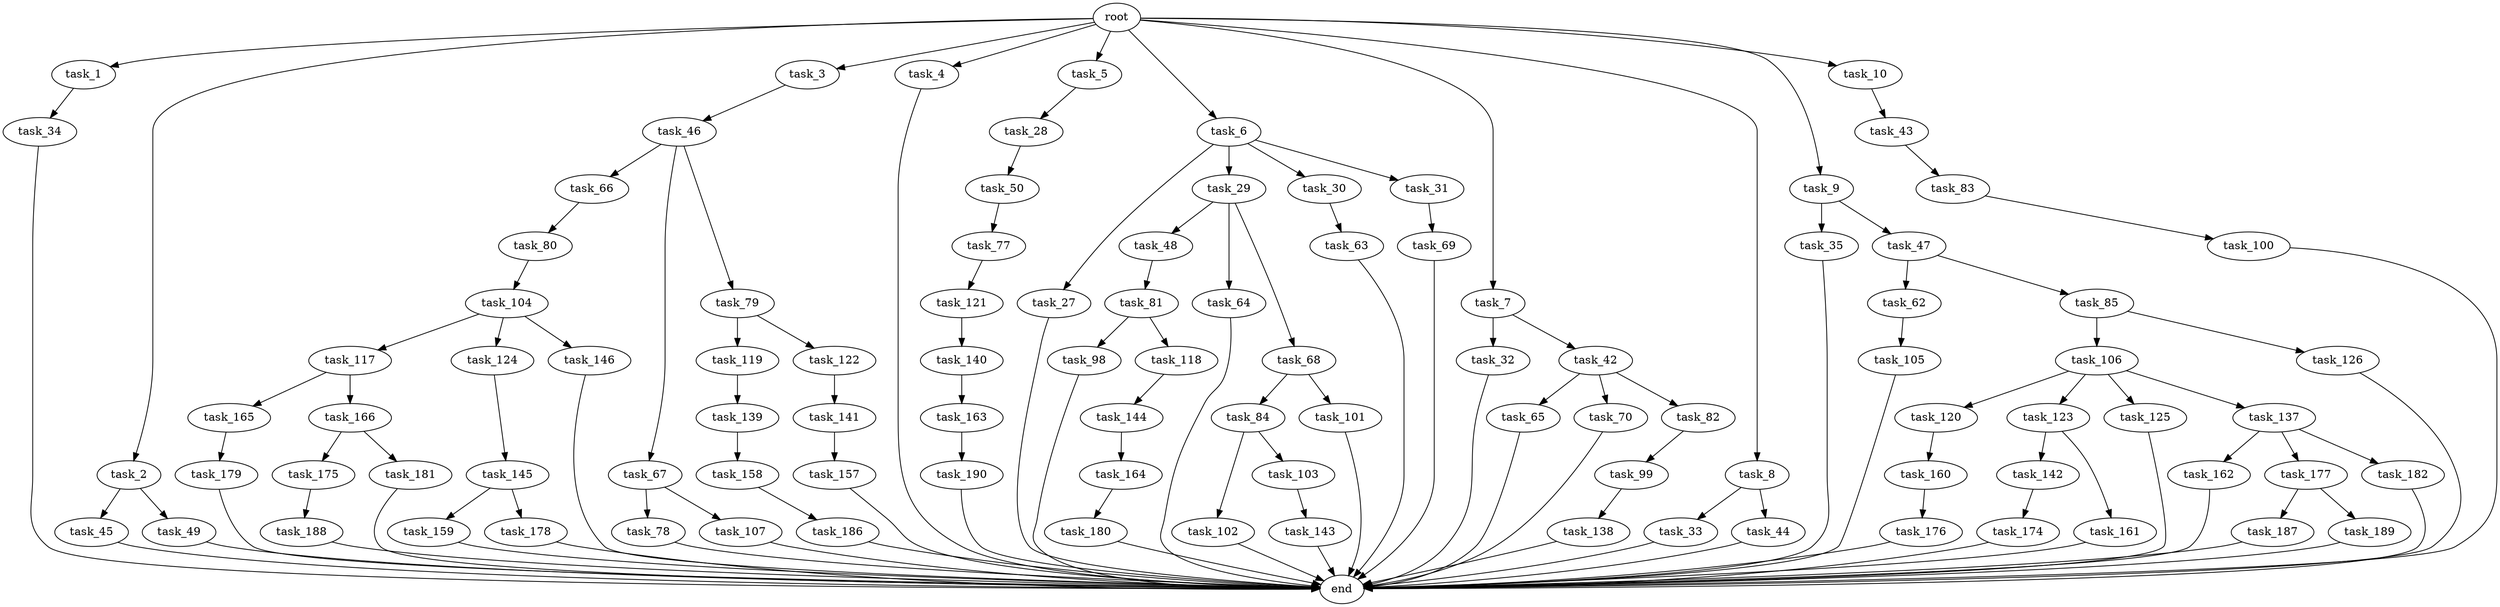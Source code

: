 digraph G {
  root [size="0.000000"];
  task_1 [size="102.400000"];
  task_2 [size="102.400000"];
  task_3 [size="102.400000"];
  task_4 [size="102.400000"];
  task_5 [size="102.400000"];
  task_6 [size="102.400000"];
  task_7 [size="102.400000"];
  task_8 [size="102.400000"];
  task_9 [size="102.400000"];
  task_10 [size="102.400000"];
  task_27 [size="13743895347.200001"];
  task_28 [size="69578470195.199997"];
  task_29 [size="13743895347.200001"];
  task_30 [size="13743895347.200001"];
  task_31 [size="13743895347.200001"];
  task_32 [size="54975581388.800003"];
  task_33 [size="13743895347.200001"];
  task_34 [size="7730941132.800000"];
  task_35 [size="13743895347.200001"];
  task_42 [size="54975581388.800003"];
  task_43 [size="13743895347.200001"];
  task_44 [size="13743895347.200001"];
  task_45 [size="69578470195.199997"];
  task_46 [size="54975581388.800003"];
  task_47 [size="13743895347.200001"];
  task_48 [size="42090679500.800003"];
  task_49 [size="69578470195.199997"];
  task_50 [size="30923764531.200001"];
  task_62 [size="21474836480.000000"];
  task_63 [size="85899345920.000000"];
  task_64 [size="42090679500.800003"];
  task_65 [size="30923764531.200001"];
  task_66 [size="54975581388.800003"];
  task_67 [size="54975581388.800003"];
  task_68 [size="42090679500.800003"];
  task_69 [size="13743895347.200001"];
  task_70 [size="30923764531.200001"];
  task_77 [size="13743895347.200001"];
  task_78 [size="7730941132.800000"];
  task_79 [size="54975581388.800003"];
  task_80 [size="21474836480.000000"];
  task_81 [size="7730941132.800000"];
  task_82 [size="30923764531.200001"];
  task_83 [size="85899345920.000000"];
  task_84 [size="30923764531.200001"];
  task_85 [size="21474836480.000000"];
  task_98 [size="85899345920.000000"];
  task_99 [size="3435973836.800000"];
  task_100 [size="21474836480.000000"];
  task_101 [size="30923764531.200001"];
  task_102 [size="69578470195.199997"];
  task_103 [size="69578470195.199997"];
  task_104 [size="42090679500.800003"];
  task_105 [size="13743895347.200001"];
  task_106 [size="21474836480.000000"];
  task_107 [size="7730941132.800000"];
  task_117 [size="54975581388.800003"];
  task_118 [size="85899345920.000000"];
  task_119 [size="30923764531.200001"];
  task_120 [size="54975581388.800003"];
  task_121 [size="21474836480.000000"];
  task_122 [size="30923764531.200001"];
  task_123 [size="54975581388.800003"];
  task_124 [size="54975581388.800003"];
  task_125 [size="54975581388.800003"];
  task_126 [size="21474836480.000000"];
  task_137 [size="54975581388.800003"];
  task_138 [size="21474836480.000000"];
  task_139 [size="69578470195.199997"];
  task_140 [size="21474836480.000000"];
  task_141 [size="54975581388.800003"];
  task_142 [size="42090679500.800003"];
  task_143 [size="3435973836.800000"];
  task_144 [size="7730941132.800000"];
  task_145 [size="42090679500.800003"];
  task_146 [size="54975581388.800003"];
  task_157 [size="69578470195.199997"];
  task_158 [size="69578470195.199997"];
  task_159 [size="30923764531.200001"];
  task_160 [size="13743895347.200001"];
  task_161 [size="42090679500.800003"];
  task_162 [size="3435973836.800000"];
  task_163 [size="42090679500.800003"];
  task_164 [size="7730941132.800000"];
  task_165 [size="7730941132.800000"];
  task_166 [size="7730941132.800000"];
  task_174 [size="69578470195.199997"];
  task_175 [size="3435973836.800000"];
  task_176 [size="85899345920.000000"];
  task_177 [size="3435973836.800000"];
  task_178 [size="30923764531.200001"];
  task_179 [size="21474836480.000000"];
  task_180 [size="21474836480.000000"];
  task_181 [size="3435973836.800000"];
  task_182 [size="3435973836.800000"];
  task_186 [size="3435973836.800000"];
  task_187 [size="42090679500.800003"];
  task_188 [size="42090679500.800003"];
  task_189 [size="42090679500.800003"];
  task_190 [size="85899345920.000000"];
  end [size="0.000000"];

  root -> task_1 [size="1.000000"];
  root -> task_2 [size="1.000000"];
  root -> task_3 [size="1.000000"];
  root -> task_4 [size="1.000000"];
  root -> task_5 [size="1.000000"];
  root -> task_6 [size="1.000000"];
  root -> task_7 [size="1.000000"];
  root -> task_8 [size="1.000000"];
  root -> task_9 [size="1.000000"];
  root -> task_10 [size="1.000000"];
  task_1 -> task_34 [size="75497472.000000"];
  task_2 -> task_45 [size="679477248.000000"];
  task_2 -> task_49 [size="679477248.000000"];
  task_3 -> task_46 [size="536870912.000000"];
  task_4 -> end [size="1.000000"];
  task_5 -> task_28 [size="679477248.000000"];
  task_6 -> task_27 [size="134217728.000000"];
  task_6 -> task_29 [size="134217728.000000"];
  task_6 -> task_30 [size="134217728.000000"];
  task_6 -> task_31 [size="134217728.000000"];
  task_7 -> task_32 [size="536870912.000000"];
  task_7 -> task_42 [size="536870912.000000"];
  task_8 -> task_33 [size="134217728.000000"];
  task_8 -> task_44 [size="134217728.000000"];
  task_9 -> task_35 [size="134217728.000000"];
  task_9 -> task_47 [size="134217728.000000"];
  task_10 -> task_43 [size="134217728.000000"];
  task_27 -> end [size="1.000000"];
  task_28 -> task_50 [size="301989888.000000"];
  task_29 -> task_48 [size="411041792.000000"];
  task_29 -> task_64 [size="411041792.000000"];
  task_29 -> task_68 [size="411041792.000000"];
  task_30 -> task_63 [size="838860800.000000"];
  task_31 -> task_69 [size="134217728.000000"];
  task_32 -> end [size="1.000000"];
  task_33 -> end [size="1.000000"];
  task_34 -> end [size="1.000000"];
  task_35 -> end [size="1.000000"];
  task_42 -> task_65 [size="301989888.000000"];
  task_42 -> task_70 [size="301989888.000000"];
  task_42 -> task_82 [size="301989888.000000"];
  task_43 -> task_83 [size="838860800.000000"];
  task_44 -> end [size="1.000000"];
  task_45 -> end [size="1.000000"];
  task_46 -> task_66 [size="536870912.000000"];
  task_46 -> task_67 [size="536870912.000000"];
  task_46 -> task_79 [size="536870912.000000"];
  task_47 -> task_62 [size="209715200.000000"];
  task_47 -> task_85 [size="209715200.000000"];
  task_48 -> task_81 [size="75497472.000000"];
  task_49 -> end [size="1.000000"];
  task_50 -> task_77 [size="134217728.000000"];
  task_62 -> task_105 [size="134217728.000000"];
  task_63 -> end [size="1.000000"];
  task_64 -> end [size="1.000000"];
  task_65 -> end [size="1.000000"];
  task_66 -> task_80 [size="209715200.000000"];
  task_67 -> task_78 [size="75497472.000000"];
  task_67 -> task_107 [size="75497472.000000"];
  task_68 -> task_84 [size="301989888.000000"];
  task_68 -> task_101 [size="301989888.000000"];
  task_69 -> end [size="1.000000"];
  task_70 -> end [size="1.000000"];
  task_77 -> task_121 [size="209715200.000000"];
  task_78 -> end [size="1.000000"];
  task_79 -> task_119 [size="301989888.000000"];
  task_79 -> task_122 [size="301989888.000000"];
  task_80 -> task_104 [size="411041792.000000"];
  task_81 -> task_98 [size="838860800.000000"];
  task_81 -> task_118 [size="838860800.000000"];
  task_82 -> task_99 [size="33554432.000000"];
  task_83 -> task_100 [size="209715200.000000"];
  task_84 -> task_102 [size="679477248.000000"];
  task_84 -> task_103 [size="679477248.000000"];
  task_85 -> task_106 [size="209715200.000000"];
  task_85 -> task_126 [size="209715200.000000"];
  task_98 -> end [size="1.000000"];
  task_99 -> task_138 [size="209715200.000000"];
  task_100 -> end [size="1.000000"];
  task_101 -> end [size="1.000000"];
  task_102 -> end [size="1.000000"];
  task_103 -> task_143 [size="33554432.000000"];
  task_104 -> task_117 [size="536870912.000000"];
  task_104 -> task_124 [size="536870912.000000"];
  task_104 -> task_146 [size="536870912.000000"];
  task_105 -> end [size="1.000000"];
  task_106 -> task_120 [size="536870912.000000"];
  task_106 -> task_123 [size="536870912.000000"];
  task_106 -> task_125 [size="536870912.000000"];
  task_106 -> task_137 [size="536870912.000000"];
  task_107 -> end [size="1.000000"];
  task_117 -> task_165 [size="75497472.000000"];
  task_117 -> task_166 [size="75497472.000000"];
  task_118 -> task_144 [size="75497472.000000"];
  task_119 -> task_139 [size="679477248.000000"];
  task_120 -> task_160 [size="134217728.000000"];
  task_121 -> task_140 [size="209715200.000000"];
  task_122 -> task_141 [size="536870912.000000"];
  task_123 -> task_142 [size="411041792.000000"];
  task_123 -> task_161 [size="411041792.000000"];
  task_124 -> task_145 [size="411041792.000000"];
  task_125 -> end [size="1.000000"];
  task_126 -> end [size="1.000000"];
  task_137 -> task_162 [size="33554432.000000"];
  task_137 -> task_177 [size="33554432.000000"];
  task_137 -> task_182 [size="33554432.000000"];
  task_138 -> end [size="1.000000"];
  task_139 -> task_158 [size="679477248.000000"];
  task_140 -> task_163 [size="411041792.000000"];
  task_141 -> task_157 [size="679477248.000000"];
  task_142 -> task_174 [size="679477248.000000"];
  task_143 -> end [size="1.000000"];
  task_144 -> task_164 [size="75497472.000000"];
  task_145 -> task_159 [size="301989888.000000"];
  task_145 -> task_178 [size="301989888.000000"];
  task_146 -> end [size="1.000000"];
  task_157 -> end [size="1.000000"];
  task_158 -> task_186 [size="33554432.000000"];
  task_159 -> end [size="1.000000"];
  task_160 -> task_176 [size="838860800.000000"];
  task_161 -> end [size="1.000000"];
  task_162 -> end [size="1.000000"];
  task_163 -> task_190 [size="838860800.000000"];
  task_164 -> task_180 [size="209715200.000000"];
  task_165 -> task_179 [size="209715200.000000"];
  task_166 -> task_175 [size="33554432.000000"];
  task_166 -> task_181 [size="33554432.000000"];
  task_174 -> end [size="1.000000"];
  task_175 -> task_188 [size="411041792.000000"];
  task_176 -> end [size="1.000000"];
  task_177 -> task_187 [size="411041792.000000"];
  task_177 -> task_189 [size="411041792.000000"];
  task_178 -> end [size="1.000000"];
  task_179 -> end [size="1.000000"];
  task_180 -> end [size="1.000000"];
  task_181 -> end [size="1.000000"];
  task_182 -> end [size="1.000000"];
  task_186 -> end [size="1.000000"];
  task_187 -> end [size="1.000000"];
  task_188 -> end [size="1.000000"];
  task_189 -> end [size="1.000000"];
  task_190 -> end [size="1.000000"];
}
